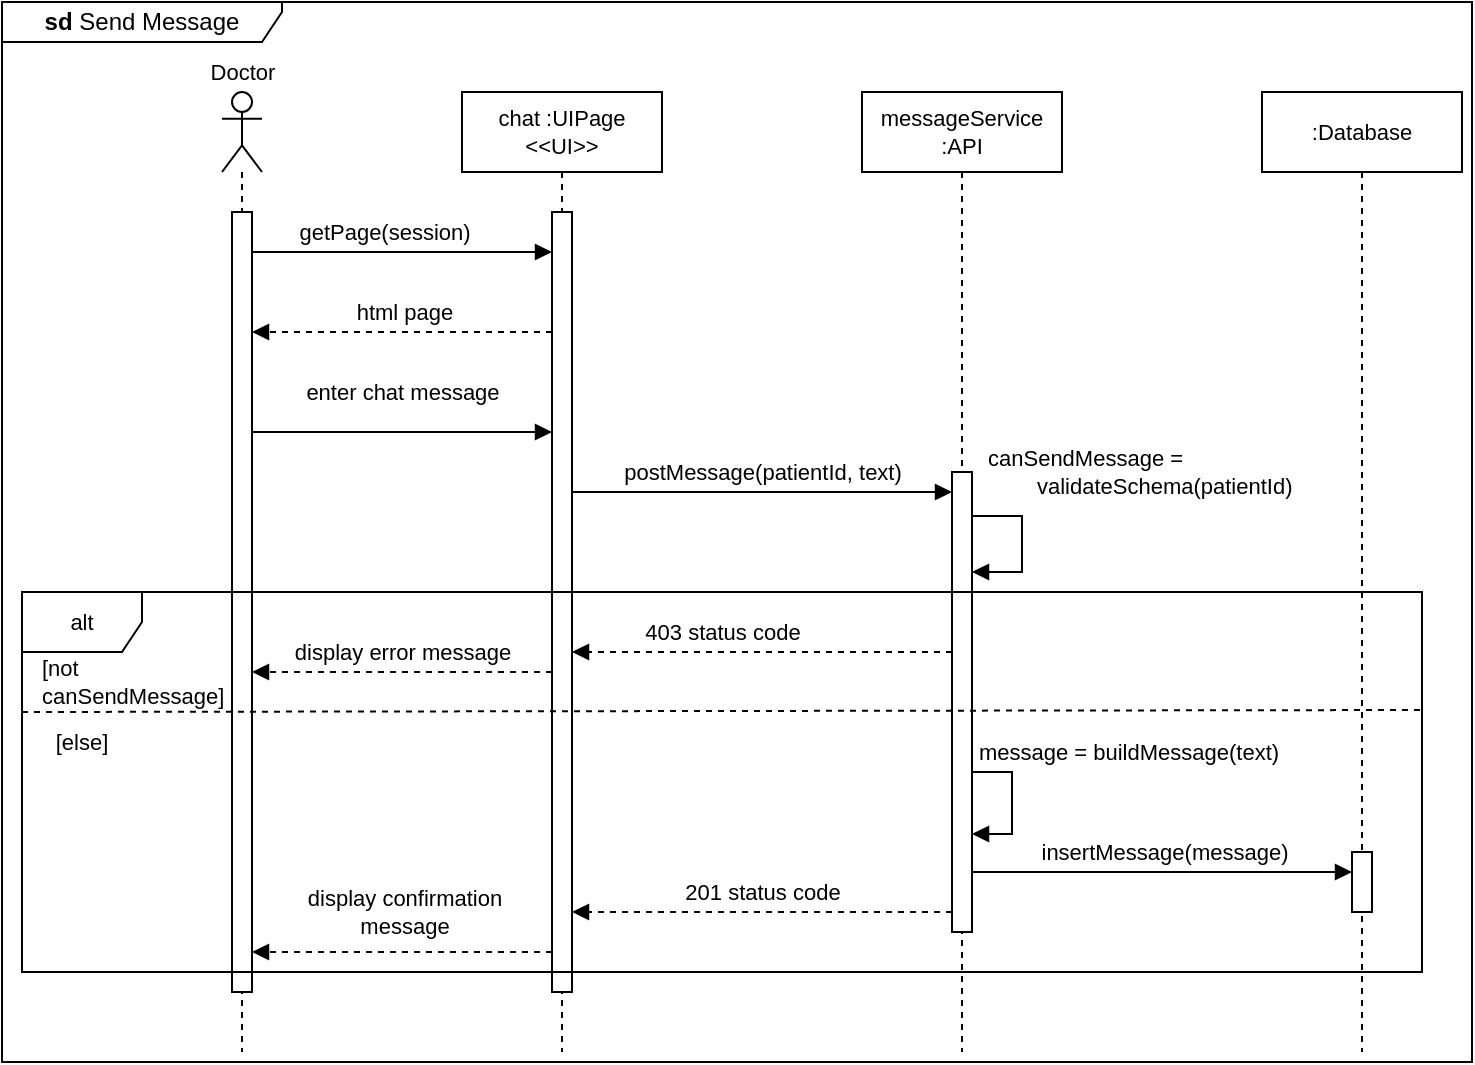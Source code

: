 <mxfile version="17.4.0" type="google" pages="3"><diagram id="kqUra5WVPe0qOZWUNIK0" name="Send message"><mxGraphModel grid="1" page="1" gridSize="10" guides="1" tooltips="1" connect="1" arrows="1" fold="1" pageScale="1" pageWidth="827" pageHeight="1169" math="0" shadow="0"><root><mxCell id="0"/><mxCell id="1" parent="0"/><mxCell id="UkxB5lxLLKAc7fxefa4P-37" value="&lt;b&gt;sd &lt;/b&gt;Send Message" style="shape=umlFrame;whiteSpace=wrap;html=1;width=140;height=20;" vertex="1" parent="1"><mxGeometry x="30" y="55" width="735" height="530" as="geometry"/></mxCell><mxCell id="UkxB5lxLLKAc7fxefa4P-1" value="" style="shape=umlLifeline;participant=umlActor;perimeter=lifelinePerimeter;whiteSpace=wrap;html=1;container=1;collapsible=0;recursiveResize=0;verticalAlign=top;spacingTop=36;outlineConnect=0;fontFamily=Helvetica;fontSize=11;" vertex="1" parent="1"><mxGeometry x="140" y="100" width="20" height="480" as="geometry"/></mxCell><mxCell id="UkxB5lxLLKAc7fxefa4P-2" value="" style="html=1;points=[];perimeter=orthogonalPerimeter;fontFamily=Helvetica;fontSize=11;" vertex="1" parent="UkxB5lxLLKAc7fxefa4P-1"><mxGeometry x="5" y="60" width="10" height="390" as="geometry"/></mxCell><mxCell id="UkxB5lxLLKAc7fxefa4P-3" value="Doctor" style="text;html=1;align=center;verticalAlign=middle;resizable=0;points=[];autosize=1;strokeColor=none;fillColor=none;fontSize=11;fontFamily=Helvetica;" vertex="1" parent="1"><mxGeometry x="125" y="80" width="50" height="20" as="geometry"/></mxCell><mxCell id="UkxB5lxLLKAc7fxefa4P-4" value="chat :UIPage&lt;br&gt;&amp;lt;&amp;lt;UI&amp;gt;&amp;gt;" style="shape=umlLifeline;perimeter=lifelinePerimeter;whiteSpace=wrap;html=1;container=1;collapsible=0;recursiveResize=0;outlineConnect=0;fontFamily=Helvetica;fontSize=11;" vertex="1" parent="1"><mxGeometry x="260" y="100" width="100" height="480" as="geometry"/></mxCell><mxCell id="UkxB5lxLLKAc7fxefa4P-5" value="" style="html=1;points=[];perimeter=orthogonalPerimeter;fontFamily=Helvetica;fontSize=11;" vertex="1" parent="UkxB5lxLLKAc7fxefa4P-4"><mxGeometry x="45" y="60" width="10" height="390" as="geometry"/></mxCell><mxCell id="UkxB5lxLLKAc7fxefa4P-6" value="messageService :API" style="shape=umlLifeline;perimeter=lifelinePerimeter;whiteSpace=wrap;html=1;container=1;collapsible=0;recursiveResize=0;outlineConnect=0;fontFamily=Helvetica;fontSize=11;" vertex="1" parent="1"><mxGeometry x="460" y="100" width="100" height="480" as="geometry"/></mxCell><mxCell id="UkxB5lxLLKAc7fxefa4P-7" value="" style="html=1;points=[];perimeter=orthogonalPerimeter;fontFamily=Helvetica;fontSize=11;" vertex="1" parent="UkxB5lxLLKAc7fxefa4P-6"><mxGeometry x="45" y="190" width="10" height="230" as="geometry"/></mxCell><mxCell id="UkxB5lxLLKAc7fxefa4P-8" style="edgeStyle=orthogonalEdgeStyle;rounded=0;orthogonalLoop=1;jettySize=auto;html=1;fontFamily=Helvetica;fontSize=11;endArrow=block;endFill=1;" edge="1" parent="UkxB5lxLLKAc7fxefa4P-6" source="UkxB5lxLLKAc7fxefa4P-7" target="UkxB5lxLLKAc7fxefa4P-7"><mxGeometry relative="1" as="geometry"><mxPoint x="78" y="212" as="sourcePoint"/><mxPoint x="120" y="240" as="targetPoint"/><Array as="points"><mxPoint x="80" y="212"/><mxPoint x="80" y="240"/></Array></mxGeometry></mxCell><mxCell id="UkxB5lxLLKAc7fxefa4P-9" value="&lt;span style=&quot;color: rgba(0 , 0 , 0 , 0) ; font-family: monospace ; font-size: 0px ; background-color: rgb(248 , 249 , 250)&quot;&gt;%3CmxGraphModel%3E%3Croot%3E%3CmxCell%20id%3D%220%22%2F%3E%3CmxCell%20id%3D%221%22%20parent%3D%220%22%2F%3E%3CmxCell%20id%3D%222%22%20value%3D%22status%20%3D%20buildStatus(formData)%22%20style%3D%22edgeLabel%3Bhtml%3D1%3Balign%3Dcenter%3BverticalAlign%3Dmiddle%3Bresizable%3D0%3Bpoints%3D%5B%5D%3BfontSize%3D11%3BfontFamily%3DHelvetica%3B%22%20vertex%3D%221%22%20connectable%3D%220%22%20parent%3D%221%22%3E%3CmxGeometry%20x%3D%22476%22%20y%3D%22249.762%22%20as%3D%22geometry%22%2F%3E%3C%2FmxCell%3E%3C%2Froot%3E%3C%2FmxGraphModel%3&lt;/span&gt;" style="edgeLabel;html=1;align=center;verticalAlign=middle;resizable=0;points=[];fontSize=11;fontFamily=Helvetica;" connectable="0" vertex="1" parent="UkxB5lxLLKAc7fxefa4P-8"><mxGeometry x="-0.662" relative="1" as="geometry"><mxPoint as="offset"/></mxGeometry></mxCell><mxCell id="UkxB5lxLLKAc7fxefa4P-10" value="canSendMessage =&lt;br&gt;&lt;span style=&quot;white-space: pre&quot;&gt;&#9;&lt;/span&gt;validateSchema(patientId)" style="edgeLabel;html=1;align=left;verticalAlign=middle;resizable=0;points=[];fontSize=11;fontFamily=Helvetica;" connectable="0" vertex="1" parent="UkxB5lxLLKAc7fxefa4P-8"><mxGeometry x="-0.63" y="1" relative="1" as="geometry"><mxPoint x="-9" y="-21" as="offset"/></mxGeometry></mxCell><mxCell id="UkxB5lxLLKAc7fxefa4P-11" style="edgeStyle=orthogonalEdgeStyle;rounded=0;orthogonalLoop=1;jettySize=auto;html=1;fontFamily=Helvetica;fontSize=11;endArrow=block;endFill=1;" edge="1" parent="UkxB5lxLLKAc7fxefa4P-6" source="UkxB5lxLLKAc7fxefa4P-7" target="UkxB5lxLLKAc7fxefa4P-7"><mxGeometry relative="1" as="geometry"><mxPoint x="55" y="370" as="targetPoint"/><Array as="points"><mxPoint x="75" y="340"/><mxPoint x="75" y="371"/></Array></mxGeometry></mxCell><mxCell id="UkxB5lxLLKAc7fxefa4P-12" value="message = buildMessage(text)" style="edgeLabel;html=1;align=center;verticalAlign=middle;resizable=0;points=[];fontSize=11;fontFamily=Helvetica;" connectable="0" vertex="1" parent="UkxB5lxLLKAc7fxefa4P-11"><mxGeometry x="-0.601" relative="1" as="geometry"><mxPoint x="64" y="-10" as="offset"/></mxGeometry></mxCell><mxCell id="UkxB5lxLLKAc7fxefa4P-13" value=":Database" style="shape=umlLifeline;perimeter=lifelinePerimeter;whiteSpace=wrap;html=1;container=1;collapsible=0;recursiveResize=0;outlineConnect=0;fontFamily=Helvetica;fontSize=11;" vertex="1" parent="1"><mxGeometry x="660" y="100" width="100" height="480" as="geometry"/></mxCell><mxCell id="UkxB5lxLLKAc7fxefa4P-14" value="" style="html=1;points=[];perimeter=orthogonalPerimeter;fontFamily=Helvetica;fontSize=11;" vertex="1" parent="UkxB5lxLLKAc7fxefa4P-13"><mxGeometry x="45" y="380" width="10" height="30" as="geometry"/></mxCell><mxCell id="UkxB5lxLLKAc7fxefa4P-15" style="edgeStyle=orthogonalEdgeStyle;rounded=0;orthogonalLoop=1;jettySize=auto;html=1;fontFamily=Helvetica;fontSize=11;endArrow=block;endFill=1;" edge="1" parent="1" source="UkxB5lxLLKAc7fxefa4P-2" target="UkxB5lxLLKAc7fxefa4P-5"><mxGeometry relative="1" as="geometry"><Array as="points"><mxPoint x="240" y="180"/><mxPoint x="240" y="180"/></Array></mxGeometry></mxCell><mxCell id="UkxB5lxLLKAc7fxefa4P-16" value="getPage(session)" style="edgeLabel;html=1;align=center;verticalAlign=middle;resizable=0;points=[];fontSize=11;fontFamily=Helvetica;" connectable="0" vertex="1" parent="UkxB5lxLLKAc7fxefa4P-15"><mxGeometry x="-0.236" y="1" relative="1" as="geometry"><mxPoint x="8" y="-9" as="offset"/></mxGeometry></mxCell><mxCell id="UkxB5lxLLKAc7fxefa4P-17" style="edgeStyle=orthogonalEdgeStyle;rounded=0;orthogonalLoop=1;jettySize=auto;html=1;fontFamily=Helvetica;fontSize=11;endArrow=block;endFill=1;dashed=1;" edge="1" parent="1" source="UkxB5lxLLKAc7fxefa4P-5" target="UkxB5lxLLKAc7fxefa4P-2"><mxGeometry relative="1" as="geometry"><Array as="points"><mxPoint x="250" y="220"/><mxPoint x="250" y="220"/></Array></mxGeometry></mxCell><mxCell id="UkxB5lxLLKAc7fxefa4P-18" value="html page" style="edgeLabel;html=1;align=center;verticalAlign=middle;resizable=0;points=[];fontSize=11;fontFamily=Helvetica;" connectable="0" vertex="1" parent="UkxB5lxLLKAc7fxefa4P-17"><mxGeometry x="-0.234" y="2" relative="1" as="geometry"><mxPoint x="-17" y="-12" as="offset"/></mxGeometry></mxCell><mxCell id="UkxB5lxLLKAc7fxefa4P-19" style="edgeStyle=orthogonalEdgeStyle;rounded=0;orthogonalLoop=1;jettySize=auto;html=1;fontFamily=Helvetica;fontSize=11;endArrow=block;endFill=1;" edge="1" parent="1" source="UkxB5lxLLKAc7fxefa4P-2" target="UkxB5lxLLKAc7fxefa4P-5"><mxGeometry relative="1" as="geometry"><Array as="points"><mxPoint x="170" y="270"/><mxPoint x="170" y="270"/></Array></mxGeometry></mxCell><mxCell id="UkxB5lxLLKAc7fxefa4P-20" value="enter chat message" style="edgeLabel;html=1;align=center;verticalAlign=middle;resizable=0;points=[];fontSize=11;fontFamily=Helvetica;" connectable="0" vertex="1" parent="UkxB5lxLLKAc7fxefa4P-19"><mxGeometry x="0.386" y="-1" relative="1" as="geometry"><mxPoint x="-29" y="-21" as="offset"/></mxGeometry></mxCell><mxCell id="UkxB5lxLLKAc7fxefa4P-21" style="edgeStyle=orthogonalEdgeStyle;rounded=0;orthogonalLoop=1;jettySize=auto;html=1;fontFamily=Helvetica;fontSize=11;endArrow=block;endFill=1;" edge="1" parent="1" source="UkxB5lxLLKAc7fxefa4P-5" target="UkxB5lxLLKAc7fxefa4P-7"><mxGeometry relative="1" as="geometry"><Array as="points"><mxPoint x="360" y="300"/><mxPoint x="360" y="300"/></Array></mxGeometry></mxCell><mxCell id="UkxB5lxLLKAc7fxefa4P-22" value="postMessage(patientId,&amp;nbsp;text)" style="edgeLabel;html=1;align=center;verticalAlign=middle;resizable=0;points=[];fontSize=11;fontFamily=Helvetica;" connectable="0" vertex="1" parent="UkxB5lxLLKAc7fxefa4P-21"><mxGeometry x="-0.232" relative="1" as="geometry"><mxPoint x="22" y="-10" as="offset"/></mxGeometry></mxCell><mxCell id="UkxB5lxLLKAc7fxefa4P-23" style="edgeStyle=orthogonalEdgeStyle;rounded=0;orthogonalLoop=1;jettySize=auto;html=1;fontFamily=Helvetica;fontSize=11;endArrow=block;endFill=1;" edge="1" parent="1" source="UkxB5lxLLKAc7fxefa4P-7" target="UkxB5lxLLKAc7fxefa4P-14"><mxGeometry relative="1" as="geometry"><Array as="points"><mxPoint x="550" y="490"/><mxPoint x="550" y="490"/></Array></mxGeometry></mxCell><mxCell id="UkxB5lxLLKAc7fxefa4P-24" value="insertMessage(message)" style="edgeLabel;html=1;align=center;verticalAlign=middle;resizable=0;points=[];fontSize=11;fontFamily=Helvetica;" connectable="0" vertex="1" parent="UkxB5lxLLKAc7fxefa4P-23"><mxGeometry x="-0.247" y="-1" relative="1" as="geometry"><mxPoint x="24" y="-11" as="offset"/></mxGeometry></mxCell><mxCell id="UkxB5lxLLKAc7fxefa4P-25" value="[not&lt;span style=&quot;background-color: rgb(248 , 249 , 250)&quot;&gt;&lt;br&gt;&lt;/span&gt;&lt;div style=&quot;&quot;&gt;&lt;span style=&quot;background-color: rgb(255, 255, 255);&quot;&gt;canSendMessage&lt;/span&gt;&lt;span&gt;]&lt;/span&gt;&lt;/div&gt;" style="text;html=1;strokeColor=none;fillColor=none;align=left;verticalAlign=middle;whiteSpace=wrap;rounded=0;fontFamily=Helvetica;fontSize=11;" vertex="1" parent="1"><mxGeometry x="48" y="380" width="60" height="30" as="geometry"/></mxCell><mxCell id="UkxB5lxLLKAc7fxefa4P-27" value="[else]" style="text;html=1;strokeColor=none;fillColor=none;align=center;verticalAlign=middle;whiteSpace=wrap;rounded=0;fontFamily=Helvetica;fontSize=11;" vertex="1" parent="1"><mxGeometry x="40" y="410" width="60" height="30" as="geometry"/></mxCell><mxCell id="UkxB5lxLLKAc7fxefa4P-28" style="edgeStyle=orthogonalEdgeStyle;rounded=0;orthogonalLoop=1;jettySize=auto;html=1;fontFamily=Helvetica;fontSize=11;endArrow=block;endFill=1;dashed=1;" edge="1" parent="1" source="UkxB5lxLLKAc7fxefa4P-7" target="UkxB5lxLLKAc7fxefa4P-5"><mxGeometry relative="1" as="geometry"><Array as="points"><mxPoint x="400" y="380"/><mxPoint x="400" y="380"/></Array></mxGeometry></mxCell><mxCell id="UkxB5lxLLKAc7fxefa4P-29" value="403 status code" style="edgeLabel;html=1;align=center;verticalAlign=middle;resizable=0;points=[];fontSize=11;fontFamily=Helvetica;" connectable="0" vertex="1" parent="UkxB5lxLLKAc7fxefa4P-28"><mxGeometry x="0.126" relative="1" as="geometry"><mxPoint x="-8" y="-10" as="offset"/></mxGeometry></mxCell><mxCell id="UkxB5lxLLKAc7fxefa4P-30" style="edgeStyle=orthogonalEdgeStyle;rounded=0;orthogonalLoop=1;jettySize=auto;html=1;dashed=1;fontFamily=Helvetica;fontSize=11;endArrow=block;endFill=1;" edge="1" parent="1" source="UkxB5lxLLKAc7fxefa4P-5" target="UkxB5lxLLKAc7fxefa4P-2"><mxGeometry relative="1" as="geometry"><Array as="points"><mxPoint x="240" y="390"/><mxPoint x="240" y="390"/></Array></mxGeometry></mxCell><mxCell id="UkxB5lxLLKAc7fxefa4P-31" value="display error message" style="edgeLabel;html=1;align=center;verticalAlign=middle;resizable=0;points=[];fontSize=11;fontFamily=Helvetica;" connectable="0" vertex="1" parent="UkxB5lxLLKAc7fxefa4P-30"><mxGeometry x="-0.184" relative="1" as="geometry"><mxPoint x="-14" y="-10" as="offset"/></mxGeometry></mxCell><mxCell id="UkxB5lxLLKAc7fxefa4P-32" style="edgeStyle=orthogonalEdgeStyle;rounded=0;orthogonalLoop=1;jettySize=auto;html=1;dashed=1;fontFamily=Helvetica;fontSize=11;endArrow=block;endFill=1;" edge="1" parent="1" source="UkxB5lxLLKAc7fxefa4P-7" target="UkxB5lxLLKAc7fxefa4P-5"><mxGeometry relative="1" as="geometry"><Array as="points"><mxPoint x="480" y="510"/><mxPoint x="480" y="510"/></Array></mxGeometry></mxCell><mxCell id="UkxB5lxLLKAc7fxefa4P-33" value="201 status code" style="edgeLabel;html=1;align=center;verticalAlign=middle;resizable=0;points=[];fontSize=11;fontFamily=Helvetica;" connectable="0" vertex="1" parent="UkxB5lxLLKAc7fxefa4P-32"><mxGeometry x="0.286" y="-2" relative="1" as="geometry"><mxPoint x="27" y="-8" as="offset"/></mxGeometry></mxCell><mxCell id="UkxB5lxLLKAc7fxefa4P-34" style="edgeStyle=orthogonalEdgeStyle;rounded=0;orthogonalLoop=1;jettySize=auto;html=1;dashed=1;fontFamily=Helvetica;fontSize=11;endArrow=block;endFill=1;" edge="1" parent="1" source="UkxB5lxLLKAc7fxefa4P-5" target="UkxB5lxLLKAc7fxefa4P-2"><mxGeometry relative="1" as="geometry"><Array as="points"><mxPoint x="290" y="530"/><mxPoint x="290" y="530"/></Array></mxGeometry></mxCell><mxCell id="UkxB5lxLLKAc7fxefa4P-35" value="display confirmation&lt;br&gt;message" style="edgeLabel;html=1;align=center;verticalAlign=middle;resizable=0;points=[];fontSize=11;fontFamily=Helvetica;" connectable="0" vertex="1" parent="UkxB5lxLLKAc7fxefa4P-34"><mxGeometry x="-0.314" y="-2" relative="1" as="geometry"><mxPoint x="-23" y="-18" as="offset"/></mxGeometry></mxCell><mxCell id="cs2DY8fcErcQ0eP2fNh4-2" value="" style="endArrow=none;dashed=1;html=1;rounded=0;fontFamily=Helvetica;fontSize=11;" edge="1" parent="1"><mxGeometry width="50" height="50" relative="1" as="geometry"><mxPoint x="40" y="410" as="sourcePoint"/><mxPoint x="740" y="409" as="targetPoint"/></mxGeometry></mxCell><mxCell id="UkxB5lxLLKAc7fxefa4P-36" value="alt" style="shape=umlFrame;whiteSpace=wrap;html=1;fontFamily=Helvetica;fontSize=11;" vertex="1" parent="1"><mxGeometry x="40" y="350" width="700" height="190" as="geometry"/></mxCell></root></mxGraphModel></diagram><diagram id="86xna3Pai-s20cZBJ0_h" name="Send prioritized message"><mxGraphModel grid="1" page="1" gridSize="10" guides="1" tooltips="1" connect="1" arrows="1" fold="1" pageScale="1" pageWidth="827" pageHeight="1169" math="0" shadow="0"><root><mxCell id="0"/><mxCell id="1" parent="0"/><mxCell id="XHTfbC-qgoQE9UVnNMwk-1" value="&lt;font style=&quot;font-size: 10px&quot;&gt;&lt;b&gt;sd &lt;/b&gt;Send Prioritized Message&lt;/font&gt;" style="shape=umlFrame;whiteSpace=wrap;html=1;width=140;height=20;" vertex="1" parent="1"><mxGeometry x="25" y="60" width="745" height="530" as="geometry"/></mxCell><mxCell id="XHTfbC-qgoQE9UVnNMwk-2" value="" style="shape=umlLifeline;participant=umlActor;perimeter=lifelinePerimeter;whiteSpace=wrap;html=1;container=1;collapsible=0;recursiveResize=0;verticalAlign=top;spacingTop=36;outlineConnect=0;fontFamily=Helvetica;fontSize=11;" vertex="1" parent="1"><mxGeometry x="140" y="100" width="20" height="480" as="geometry"/></mxCell><mxCell id="XHTfbC-qgoQE9UVnNMwk-3" value="" style="html=1;points=[];perimeter=orthogonalPerimeter;fontFamily=Helvetica;fontSize=11;" vertex="1" parent="XHTfbC-qgoQE9UVnNMwk-2"><mxGeometry x="5" y="60" width="10" height="390" as="geometry"/></mxCell><mxCell id="XHTfbC-qgoQE9UVnNMwk-4" value="Patient" style="text;html=1;align=center;verticalAlign=middle;resizable=0;points=[];autosize=1;strokeColor=none;fillColor=none;fontSize=11;fontFamily=Helvetica;" vertex="1" parent="1"><mxGeometry x="125" y="80" width="50" height="20" as="geometry"/></mxCell><mxCell id="XHTfbC-qgoQE9UVnNMwk-5" value="chat :UIPage&lt;br&gt;&amp;lt;&amp;lt;UI&amp;gt;&amp;gt;" style="shape=umlLifeline;perimeter=lifelinePerimeter;whiteSpace=wrap;html=1;container=1;collapsible=0;recursiveResize=0;outlineConnect=0;fontFamily=Helvetica;fontSize=11;" vertex="1" parent="1"><mxGeometry x="260" y="100" width="100" height="480" as="geometry"/></mxCell><mxCell id="XHTfbC-qgoQE9UVnNMwk-6" value="" style="html=1;points=[];perimeter=orthogonalPerimeter;fontFamily=Helvetica;fontSize=11;" vertex="1" parent="XHTfbC-qgoQE9UVnNMwk-5"><mxGeometry x="45" y="60" width="10" height="390" as="geometry"/></mxCell><mxCell id="XHTfbC-qgoQE9UVnNMwk-7" value="messageService :API" style="shape=umlLifeline;perimeter=lifelinePerimeter;whiteSpace=wrap;html=1;container=1;collapsible=0;recursiveResize=0;outlineConnect=0;fontFamily=Helvetica;fontSize=11;" vertex="1" parent="1"><mxGeometry x="460" y="100" width="100" height="480" as="geometry"/></mxCell><mxCell id="XHTfbC-qgoQE9UVnNMwk-8" value="" style="html=1;points=[];perimeter=orthogonalPerimeter;fontFamily=Helvetica;fontSize=11;" vertex="1" parent="XHTfbC-qgoQE9UVnNMwk-7"><mxGeometry x="45" y="190" width="10" height="230" as="geometry"/></mxCell><mxCell id="XHTfbC-qgoQE9UVnNMwk-9" style="edgeStyle=orthogonalEdgeStyle;rounded=0;orthogonalLoop=1;jettySize=auto;html=1;fontFamily=Helvetica;fontSize=11;endArrow=block;endFill=1;" edge="1" parent="XHTfbC-qgoQE9UVnNMwk-7" source="XHTfbC-qgoQE9UVnNMwk-8" target="XHTfbC-qgoQE9UVnNMwk-8"><mxGeometry relative="1" as="geometry"><mxPoint x="78" y="212" as="sourcePoint"/><mxPoint x="120" y="240" as="targetPoint"/><Array as="points"><mxPoint x="80" y="212"/><mxPoint x="80" y="240"/></Array></mxGeometry></mxCell><mxCell id="XHTfbC-qgoQE9UVnNMwk-10" value="&lt;span style=&quot;color: rgba(0 , 0 , 0 , 0) ; font-family: monospace ; font-size: 0px ; background-color: rgb(248 , 249 , 250)&quot;&gt;%3CmxGraphModel%3E%3Croot%3E%3CmxCell%20id%3D%220%22%2F%3E%3CmxCell%20id%3D%221%22%20parent%3D%220%22%2F%3E%3CmxCell%20id%3D%222%22%20value%3D%22status%20%3D%20buildStatus(formData)%22%20style%3D%22edgeLabel%3Bhtml%3D1%3Balign%3Dcenter%3BverticalAlign%3Dmiddle%3Bresizable%3D0%3Bpoints%3D%5B%5D%3BfontSize%3D11%3BfontFamily%3DHelvetica%3B%22%20vertex%3D%221%22%20connectable%3D%220%22%20parent%3D%221%22%3E%3CmxGeometry%20x%3D%22476%22%20y%3D%22249.762%22%20as%3D%22geometry%22%2F%3E%3C%2FmxCell%3E%3C%2Froot%3E%3C%2FmxGraphModel%3&lt;/span&gt;" style="edgeLabel;html=1;align=center;verticalAlign=middle;resizable=0;points=[];fontSize=11;fontFamily=Helvetica;" connectable="0" vertex="1" parent="XHTfbC-qgoQE9UVnNMwk-9"><mxGeometry x="-0.662" relative="1" as="geometry"><mxPoint as="offset"/></mxGeometry></mxCell><mxCell id="XHTfbC-qgoQE9UVnNMwk-11" value="canSendMessage =&lt;br&gt;&lt;span style=&quot;white-space: pre&quot;&gt;&#9;&lt;/span&gt;validateSchema(doctorId)" style="edgeLabel;html=1;align=left;verticalAlign=middle;resizable=0;points=[];fontSize=11;fontFamily=Helvetica;" connectable="0" vertex="1" parent="XHTfbC-qgoQE9UVnNMwk-9"><mxGeometry x="-0.63" y="1" relative="1" as="geometry"><mxPoint x="-9" y="-21" as="offset"/></mxGeometry></mxCell><mxCell id="XHTfbC-qgoQE9UVnNMwk-12" style="edgeStyle=orthogonalEdgeStyle;rounded=0;orthogonalLoop=1;jettySize=auto;html=1;fontFamily=Helvetica;fontSize=11;endArrow=block;endFill=1;" edge="1" parent="XHTfbC-qgoQE9UVnNMwk-7" source="XHTfbC-qgoQE9UVnNMwk-8" target="XHTfbC-qgoQE9UVnNMwk-8"><mxGeometry relative="1" as="geometry"><mxPoint x="55" y="370" as="targetPoint"/><Array as="points"><mxPoint x="75" y="340"/><mxPoint x="75" y="371"/></Array></mxGeometry></mxCell><mxCell id="XHTfbC-qgoQE9UVnNMwk-13" value="message = buildMessage(text)" style="edgeLabel;html=1;align=center;verticalAlign=middle;resizable=0;points=[];fontSize=11;fontFamily=Helvetica;" connectable="0" vertex="1" parent="XHTfbC-qgoQE9UVnNMwk-12"><mxGeometry x="-0.601" relative="1" as="geometry"><mxPoint x="64" y="-10" as="offset"/></mxGeometry></mxCell><mxCell id="XHTfbC-qgoQE9UVnNMwk-14" value=":Database" style="shape=umlLifeline;perimeter=lifelinePerimeter;whiteSpace=wrap;html=1;container=1;collapsible=0;recursiveResize=0;outlineConnect=0;fontFamily=Helvetica;fontSize=11;" vertex="1" parent="1"><mxGeometry x="660" y="100" width="100" height="480" as="geometry"/></mxCell><mxCell id="XHTfbC-qgoQE9UVnNMwk-15" value="" style="html=1;points=[];perimeter=orthogonalPerimeter;fontFamily=Helvetica;fontSize=11;" vertex="1" parent="XHTfbC-qgoQE9UVnNMwk-14"><mxGeometry x="45" y="380" width="10" height="30" as="geometry"/></mxCell><mxCell id="XHTfbC-qgoQE9UVnNMwk-16" style="edgeStyle=orthogonalEdgeStyle;rounded=0;orthogonalLoop=1;jettySize=auto;html=1;fontFamily=Helvetica;fontSize=11;endArrow=block;endFill=1;" edge="1" parent="1" source="XHTfbC-qgoQE9UVnNMwk-3" target="XHTfbC-qgoQE9UVnNMwk-6"><mxGeometry relative="1" as="geometry"><Array as="points"><mxPoint x="240" y="180"/><mxPoint x="240" y="180"/></Array></mxGeometry></mxCell><mxCell id="XHTfbC-qgoQE9UVnNMwk-17" value="getPage(session)" style="edgeLabel;html=1;align=center;verticalAlign=middle;resizable=0;points=[];fontSize=11;fontFamily=Helvetica;" connectable="0" vertex="1" parent="XHTfbC-qgoQE9UVnNMwk-16"><mxGeometry x="-0.236" y="1" relative="1" as="geometry"><mxPoint x="8" y="-9" as="offset"/></mxGeometry></mxCell><mxCell id="XHTfbC-qgoQE9UVnNMwk-18" style="edgeStyle=orthogonalEdgeStyle;rounded=0;orthogonalLoop=1;jettySize=auto;html=1;fontFamily=Helvetica;fontSize=11;endArrow=block;endFill=1;dashed=1;" edge="1" parent="1" source="XHTfbC-qgoQE9UVnNMwk-6" target="XHTfbC-qgoQE9UVnNMwk-3"><mxGeometry relative="1" as="geometry"><Array as="points"><mxPoint x="250" y="220"/><mxPoint x="250" y="220"/></Array></mxGeometry></mxCell><mxCell id="XHTfbC-qgoQE9UVnNMwk-19" value="html page" style="edgeLabel;html=1;align=center;verticalAlign=middle;resizable=0;points=[];fontSize=11;fontFamily=Helvetica;" connectable="0" vertex="1" parent="XHTfbC-qgoQE9UVnNMwk-18"><mxGeometry x="-0.234" y="2" relative="1" as="geometry"><mxPoint x="-17" y="-12" as="offset"/></mxGeometry></mxCell><mxCell id="XHTfbC-qgoQE9UVnNMwk-20" style="edgeStyle=orthogonalEdgeStyle;rounded=0;orthogonalLoop=1;jettySize=auto;html=1;fontFamily=Helvetica;fontSize=11;endArrow=block;endFill=1;" edge="1" parent="1" source="XHTfbC-qgoQE9UVnNMwk-3" target="XHTfbC-qgoQE9UVnNMwk-6"><mxGeometry relative="1" as="geometry"><Array as="points"><mxPoint x="290" y="260"/><mxPoint x="290" y="260"/></Array></mxGeometry></mxCell><mxCell id="XHTfbC-qgoQE9UVnNMwk-21" value="enter chat message" style="edgeLabel;html=1;align=center;verticalAlign=middle;resizable=0;points=[];fontSize=11;fontFamily=Helvetica;" connectable="0" vertex="1" parent="XHTfbC-qgoQE9UVnNMwk-20"><mxGeometry x="0.386" y="-1" relative="1" as="geometry"><mxPoint x="-29" y="-11" as="offset"/></mxGeometry></mxCell><mxCell id="XHTfbC-qgoQE9UVnNMwk-22" style="edgeStyle=orthogonalEdgeStyle;rounded=0;orthogonalLoop=1;jettySize=auto;html=1;fontFamily=Helvetica;fontSize=11;endArrow=block;endFill=1;" edge="1" parent="1" source="XHTfbC-qgoQE9UVnNMwk-6" target="XHTfbC-qgoQE9UVnNMwk-8"><mxGeometry relative="1" as="geometry"><Array as="points"><mxPoint x="360" y="300"/><mxPoint x="360" y="300"/></Array></mxGeometry></mxCell><mxCell id="XHTfbC-qgoQE9UVnNMwk-23" value="postMessage(doctorId,&amp;nbsp;text,&lt;br&gt;isPrioritized)" style="edgeLabel;html=1;align=right;verticalAlign=middle;resizable=0;points=[];fontSize=11;fontFamily=Helvetica;" connectable="0" vertex="1" parent="XHTfbC-qgoQE9UVnNMwk-22"><mxGeometry x="-0.232" relative="1" as="geometry"><mxPoint x="82" y="-20" as="offset"/></mxGeometry></mxCell><mxCell id="XHTfbC-qgoQE9UVnNMwk-24" style="edgeStyle=orthogonalEdgeStyle;rounded=0;orthogonalLoop=1;jettySize=auto;html=1;fontFamily=Helvetica;fontSize=11;endArrow=block;endFill=1;" edge="1" parent="1" source="XHTfbC-qgoQE9UVnNMwk-8" target="XHTfbC-qgoQE9UVnNMwk-15"><mxGeometry relative="1" as="geometry"><Array as="points"><mxPoint x="550" y="490"/><mxPoint x="550" y="490"/></Array></mxGeometry></mxCell><mxCell id="XHTfbC-qgoQE9UVnNMwk-25" value="insertMessage(message)" style="edgeLabel;html=1;align=center;verticalAlign=middle;resizable=0;points=[];fontSize=11;fontFamily=Helvetica;" connectable="0" vertex="1" parent="XHTfbC-qgoQE9UVnNMwk-24"><mxGeometry x="-0.247" y="-1" relative="1" as="geometry"><mxPoint x="24" y="-11" as="offset"/></mxGeometry></mxCell><mxCell id="XHTfbC-qgoQE9UVnNMwk-26" value="[not&lt;span style=&quot;background-color: rgb(248 , 249 , 250)&quot;&gt;&lt;br&gt;&lt;/span&gt;&lt;div style=&quot;&quot;&gt;&lt;span style=&quot;background-color: rgb(255, 255, 255);&quot;&gt;canSendMessage&lt;/span&gt;&lt;span&gt;]&lt;/span&gt;&lt;/div&gt;" style="text;html=1;strokeColor=none;fillColor=none;align=left;verticalAlign=middle;whiteSpace=wrap;rounded=0;fontFamily=Helvetica;fontSize=11;" vertex="1" parent="1"><mxGeometry x="48" y="380" width="60" height="30" as="geometry"/></mxCell><mxCell id="XHTfbC-qgoQE9UVnNMwk-27" value="[else]" style="text;html=1;strokeColor=none;fillColor=none;align=center;verticalAlign=middle;whiteSpace=wrap;rounded=0;fontFamily=Helvetica;fontSize=11;" vertex="1" parent="1"><mxGeometry x="48" y="412" width="30" height="20" as="geometry"/></mxCell><mxCell id="XHTfbC-qgoQE9UVnNMwk-28" style="edgeStyle=orthogonalEdgeStyle;rounded=0;orthogonalLoop=1;jettySize=auto;html=1;fontFamily=Helvetica;fontSize=11;endArrow=block;endFill=1;dashed=1;" edge="1" parent="1" source="XHTfbC-qgoQE9UVnNMwk-8" target="XHTfbC-qgoQE9UVnNMwk-6"><mxGeometry relative="1" as="geometry"><Array as="points"><mxPoint x="400" y="380"/><mxPoint x="400" y="380"/></Array></mxGeometry></mxCell><mxCell id="XHTfbC-qgoQE9UVnNMwk-29" value="403 status code" style="edgeLabel;html=1;align=center;verticalAlign=middle;resizable=0;points=[];fontSize=11;fontFamily=Helvetica;" connectable="0" vertex="1" parent="XHTfbC-qgoQE9UVnNMwk-28"><mxGeometry x="0.126" relative="1" as="geometry"><mxPoint x="-8" y="-10" as="offset"/></mxGeometry></mxCell><mxCell id="XHTfbC-qgoQE9UVnNMwk-30" style="edgeStyle=orthogonalEdgeStyle;rounded=0;orthogonalLoop=1;jettySize=auto;html=1;dashed=1;fontFamily=Helvetica;fontSize=11;endArrow=block;endFill=1;" edge="1" parent="1" source="XHTfbC-qgoQE9UVnNMwk-6" target="XHTfbC-qgoQE9UVnNMwk-3"><mxGeometry relative="1" as="geometry"><Array as="points"><mxPoint x="240" y="390"/><mxPoint x="240" y="390"/></Array></mxGeometry></mxCell><mxCell id="XHTfbC-qgoQE9UVnNMwk-31" value="display error message" style="edgeLabel;html=1;align=center;verticalAlign=middle;resizable=0;points=[];fontSize=11;fontFamily=Helvetica;" connectable="0" vertex="1" parent="XHTfbC-qgoQE9UVnNMwk-30"><mxGeometry x="-0.184" relative="1" as="geometry"><mxPoint x="-14" y="-10" as="offset"/></mxGeometry></mxCell><mxCell id="XHTfbC-qgoQE9UVnNMwk-32" style="edgeStyle=orthogonalEdgeStyle;rounded=0;orthogonalLoop=1;jettySize=auto;html=1;dashed=1;fontFamily=Helvetica;fontSize=11;endArrow=block;endFill=1;" edge="1" parent="1" source="XHTfbC-qgoQE9UVnNMwk-8" target="XHTfbC-qgoQE9UVnNMwk-6"><mxGeometry relative="1" as="geometry"><Array as="points"><mxPoint x="480" y="510"/><mxPoint x="480" y="510"/></Array></mxGeometry></mxCell><mxCell id="XHTfbC-qgoQE9UVnNMwk-33" value="201 status code" style="edgeLabel;html=1;align=center;verticalAlign=middle;resizable=0;points=[];fontSize=11;fontFamily=Helvetica;" connectable="0" vertex="1" parent="XHTfbC-qgoQE9UVnNMwk-32"><mxGeometry x="0.286" y="-2" relative="1" as="geometry"><mxPoint x="27" y="-8" as="offset"/></mxGeometry></mxCell><mxCell id="XHTfbC-qgoQE9UVnNMwk-34" style="edgeStyle=orthogonalEdgeStyle;rounded=0;orthogonalLoop=1;jettySize=auto;html=1;dashed=1;fontFamily=Helvetica;fontSize=11;endArrow=block;endFill=1;" edge="1" parent="1" source="XHTfbC-qgoQE9UVnNMwk-6" target="XHTfbC-qgoQE9UVnNMwk-3"><mxGeometry relative="1" as="geometry"><Array as="points"><mxPoint x="290" y="530"/><mxPoint x="290" y="530"/></Array></mxGeometry></mxCell><mxCell id="XHTfbC-qgoQE9UVnNMwk-35" value="display confirmation&lt;br&gt;message" style="edgeLabel;html=1;align=center;verticalAlign=middle;resizable=0;points=[];fontSize=11;fontFamily=Helvetica;" connectable="0" vertex="1" parent="XHTfbC-qgoQE9UVnNMwk-34"><mxGeometry x="-0.314" y="-2" relative="1" as="geometry"><mxPoint x="-23" y="-18" as="offset"/></mxGeometry></mxCell><mxCell id="XHTfbC-qgoQE9UVnNMwk-36" value="" style="endArrow=none;dashed=1;html=1;rounded=0;fontFamily=Helvetica;fontSize=11;" edge="1" parent="1"><mxGeometry width="50" height="50" relative="1" as="geometry"><mxPoint x="40" y="410" as="sourcePoint"/><mxPoint x="740" y="409" as="targetPoint"/></mxGeometry></mxCell><mxCell id="XHTfbC-qgoQE9UVnNMwk-38" style="edgeStyle=orthogonalEdgeStyle;rounded=0;orthogonalLoop=1;jettySize=auto;html=1;fontFamily=Helvetica;fontSize=11;endArrow=block;endFill=1;" edge="1" parent="1" source="XHTfbC-qgoQE9UVnNMwk-3" target="XHTfbC-qgoQE9UVnNMwk-6"><mxGeometry relative="1" as="geometry"><Array as="points"><mxPoint x="230" y="290"/><mxPoint x="230" y="290"/></Array><mxPoint x="160" y="290" as="sourcePoint"/><mxPoint x="310" y="290" as="targetPoint"/></mxGeometry></mxCell><mxCell id="XHTfbC-qgoQE9UVnNMwk-39" value="mark as prioritized" style="edgeLabel;html=1;align=center;verticalAlign=middle;resizable=0;points=[];fontSize=11;fontFamily=Helvetica;" connectable="0" vertex="1" parent="XHTfbC-qgoQE9UVnNMwk-38"><mxGeometry x="0.386" y="-1" relative="1" as="geometry"><mxPoint x="-29" y="-11" as="offset"/></mxGeometry></mxCell><mxCell id="XHTfbC-qgoQE9UVnNMwk-37" value="alt" style="shape=umlFrame;whiteSpace=wrap;html=1;fontFamily=Helvetica;fontSize=11;" vertex="1" parent="1"><mxGeometry x="40" y="350" width="700" height="190" as="geometry"/></mxCell></root></mxGraphModel></diagram><diagram id="PBZVFnu6iIwBSA-Eiqrm" name="View messages"><mxGraphModel grid="1" page="1" gridSize="10" guides="1" tooltips="1" connect="1" arrows="1" fold="1" pageScale="1" pageWidth="827" pageHeight="1169" math="0" shadow="0"><root><mxCell id="0"/><mxCell id="1" parent="0"/><mxCell id="3OjEhe2AA5tGfK7rfjBe-1" value="&lt;b&gt;sd &lt;/b&gt;View Messages" style="shape=umlFrame;whiteSpace=wrap;html=1;width=140;height=20;" vertex="1" parent="1"><mxGeometry x="120" y="55" width="660" height="285" as="geometry"/></mxCell><mxCell id="3OjEhe2AA5tGfK7rfjBe-2" value="" style="shape=umlLifeline;participant=umlActor;perimeter=lifelinePerimeter;whiteSpace=wrap;html=1;container=1;collapsible=0;recursiveResize=0;verticalAlign=top;spacingTop=36;outlineConnect=0;fontFamily=Helvetica;fontSize=11;" vertex="1" parent="1"><mxGeometry x="140" y="100" width="20" height="220" as="geometry"/></mxCell><mxCell id="3OjEhe2AA5tGfK7rfjBe-3" value="" style="html=1;points=[];perimeter=orthogonalPerimeter;fontFamily=Helvetica;fontSize=11;" vertex="1" parent="3OjEhe2AA5tGfK7rfjBe-2"><mxGeometry x="5" y="60" width="10" height="140" as="geometry"/></mxCell><mxCell id="3OjEhe2AA5tGfK7rfjBe-4" value="Doctor" style="text;html=1;align=center;verticalAlign=middle;resizable=0;points=[];autosize=1;strokeColor=none;fillColor=none;fontSize=11;fontFamily=Helvetica;" vertex="1" parent="1"><mxGeometry x="125" y="80" width="50" height="20" as="geometry"/></mxCell><mxCell id="3OjEhe2AA5tGfK7rfjBe-5" value="chat :UIPage&lt;br&gt;&amp;lt;&amp;lt;UI&amp;gt;&amp;gt;" style="shape=umlLifeline;perimeter=lifelinePerimeter;whiteSpace=wrap;html=1;container=1;collapsible=0;recursiveResize=0;outlineConnect=0;fontFamily=Helvetica;fontSize=11;" vertex="1" parent="1"><mxGeometry x="260" y="100" width="100" height="220" as="geometry"/></mxCell><mxCell id="3OjEhe2AA5tGfK7rfjBe-6" value="" style="html=1;points=[];perimeter=orthogonalPerimeter;fontFamily=Helvetica;fontSize=11;" vertex="1" parent="3OjEhe2AA5tGfK7rfjBe-5"><mxGeometry x="45" y="60" width="10" height="140" as="geometry"/></mxCell><mxCell id="3OjEhe2AA5tGfK7rfjBe-7" value="messageService :API" style="shape=umlLifeline;perimeter=lifelinePerimeter;whiteSpace=wrap;html=1;container=1;collapsible=0;recursiveResize=0;outlineConnect=0;fontFamily=Helvetica;fontSize=11;" vertex="1" parent="1"><mxGeometry x="460" y="100" width="100" height="220" as="geometry"/></mxCell><mxCell id="3OjEhe2AA5tGfK7rfjBe-8" value="" style="html=1;points=[];perimeter=orthogonalPerimeter;fontFamily=Helvetica;fontSize=11;" vertex="1" parent="3OjEhe2AA5tGfK7rfjBe-7"><mxGeometry x="45" y="60" width="10" height="110" as="geometry"/></mxCell><mxCell id="3OjEhe2AA5tGfK7rfjBe-14" value=":Database" style="shape=umlLifeline;perimeter=lifelinePerimeter;whiteSpace=wrap;html=1;container=1;collapsible=0;recursiveResize=0;outlineConnect=0;fontFamily=Helvetica;fontSize=11;" vertex="1" parent="1"><mxGeometry x="670" y="100" width="100" height="220" as="geometry"/></mxCell><mxCell id="3OjEhe2AA5tGfK7rfjBe-15" value="" style="html=1;points=[];perimeter=orthogonalPerimeter;fontFamily=Helvetica;fontSize=11;" vertex="1" parent="3OjEhe2AA5tGfK7rfjBe-14"><mxGeometry x="45" y="100" width="10" height="30" as="geometry"/></mxCell><mxCell id="3OjEhe2AA5tGfK7rfjBe-16" style="edgeStyle=orthogonalEdgeStyle;rounded=0;orthogonalLoop=1;jettySize=auto;html=1;fontFamily=Helvetica;fontSize=11;endArrow=block;endFill=1;" edge="1" parent="1" source="3OjEhe2AA5tGfK7rfjBe-3" target="3OjEhe2AA5tGfK7rfjBe-6"><mxGeometry relative="1" as="geometry"><Array as="points"><mxPoint x="240" y="180"/><mxPoint x="240" y="180"/></Array></mxGeometry></mxCell><mxCell id="3OjEhe2AA5tGfK7rfjBe-17" value="getPage(session)" style="edgeLabel;html=1;align=center;verticalAlign=middle;resizable=0;points=[];fontSize=11;fontFamily=Helvetica;" connectable="0" vertex="1" parent="3OjEhe2AA5tGfK7rfjBe-16"><mxGeometry x="-0.236" y="1" relative="1" as="geometry"><mxPoint x="8" y="-9" as="offset"/></mxGeometry></mxCell><mxCell id="3OjEhe2AA5tGfK7rfjBe-18" style="edgeStyle=orthogonalEdgeStyle;rounded=0;orthogonalLoop=1;jettySize=auto;html=1;fontFamily=Helvetica;fontSize=11;endArrow=block;endFill=1;dashed=1;" edge="1" parent="1" source="3OjEhe2AA5tGfK7rfjBe-6" target="3OjEhe2AA5tGfK7rfjBe-3"><mxGeometry relative="1" as="geometry"><Array as="points"><mxPoint x="260" y="280"/><mxPoint x="260" y="280"/></Array></mxGeometry></mxCell><mxCell id="3OjEhe2AA5tGfK7rfjBe-19" value="html chat page" style="edgeLabel;html=1;align=center;verticalAlign=middle;resizable=0;points=[];fontSize=11;fontFamily=Helvetica;" connectable="0" vertex="1" parent="3OjEhe2AA5tGfK7rfjBe-18"><mxGeometry x="-0.234" y="2" relative="1" as="geometry"><mxPoint x="-17" y="-12" as="offset"/></mxGeometry></mxCell><mxCell id="3OjEhe2AA5tGfK7rfjBe-22" style="edgeStyle=orthogonalEdgeStyle;rounded=0;orthogonalLoop=1;jettySize=auto;html=1;fontFamily=Helvetica;fontSize=11;endArrow=block;endFill=1;" edge="1" parent="1" source="3OjEhe2AA5tGfK7rfjBe-6" target="3OjEhe2AA5tGfK7rfjBe-8"><mxGeometry relative="1" as="geometry"><Array as="points"><mxPoint x="360" y="200"/><mxPoint x="360" y="200"/></Array></mxGeometry></mxCell><mxCell id="3OjEhe2AA5tGfK7rfjBe-23" value="getMessage()" style="edgeLabel;html=1;align=center;verticalAlign=middle;resizable=0;points=[];fontSize=11;fontFamily=Helvetica;" connectable="0" vertex="1" parent="3OjEhe2AA5tGfK7rfjBe-22"><mxGeometry x="-0.232" relative="1" as="geometry"><mxPoint x="22" y="-10" as="offset"/></mxGeometry></mxCell><mxCell id="3OjEhe2AA5tGfK7rfjBe-24" style="edgeStyle=orthogonalEdgeStyle;rounded=0;orthogonalLoop=1;jettySize=auto;html=1;fontFamily=Helvetica;fontSize=11;endArrow=block;endFill=1;" edge="1" parent="1" source="3OjEhe2AA5tGfK7rfjBe-8" target="3OjEhe2AA5tGfK7rfjBe-15"><mxGeometry relative="1" as="geometry"><Array as="points"><mxPoint x="620" y="220"/><mxPoint x="620" y="220"/></Array></mxGeometry></mxCell><mxCell id="3OjEhe2AA5tGfK7rfjBe-25" value="messages = findMessages(doctorId)" style="edgeLabel;html=1;align=center;verticalAlign=middle;resizable=0;points=[];fontSize=11;fontFamily=Helvetica;" connectable="0" vertex="1" parent="3OjEhe2AA5tGfK7rfjBe-24"><mxGeometry x="-0.247" y="-1" relative="1" as="geometry"><mxPoint x="24" y="-11" as="offset"/></mxGeometry></mxCell><mxCell id="3OjEhe2AA5tGfK7rfjBe-28" style="edgeStyle=orthogonalEdgeStyle;rounded=0;orthogonalLoop=1;jettySize=auto;html=1;fontFamily=Helvetica;fontSize=11;endArrow=block;endFill=1;dashed=1;" edge="1" parent="1" source="3OjEhe2AA5tGfK7rfjBe-8" target="3OjEhe2AA5tGfK7rfjBe-6"><mxGeometry relative="1" as="geometry"><Array as="points"><mxPoint x="430" y="250"/><mxPoint x="430" y="250"/></Array></mxGeometry></mxCell><mxCell id="3OjEhe2AA5tGfK7rfjBe-29" value="200 status code" style="edgeLabel;html=1;align=center;verticalAlign=middle;resizable=0;points=[];fontSize=11;fontFamily=Helvetica;" connectable="0" vertex="1" parent="3OjEhe2AA5tGfK7rfjBe-28"><mxGeometry x="0.126" relative="1" as="geometry"><mxPoint x="-8" y="-10" as="offset"/></mxGeometry></mxCell></root></mxGraphModel></diagram></mxfile>